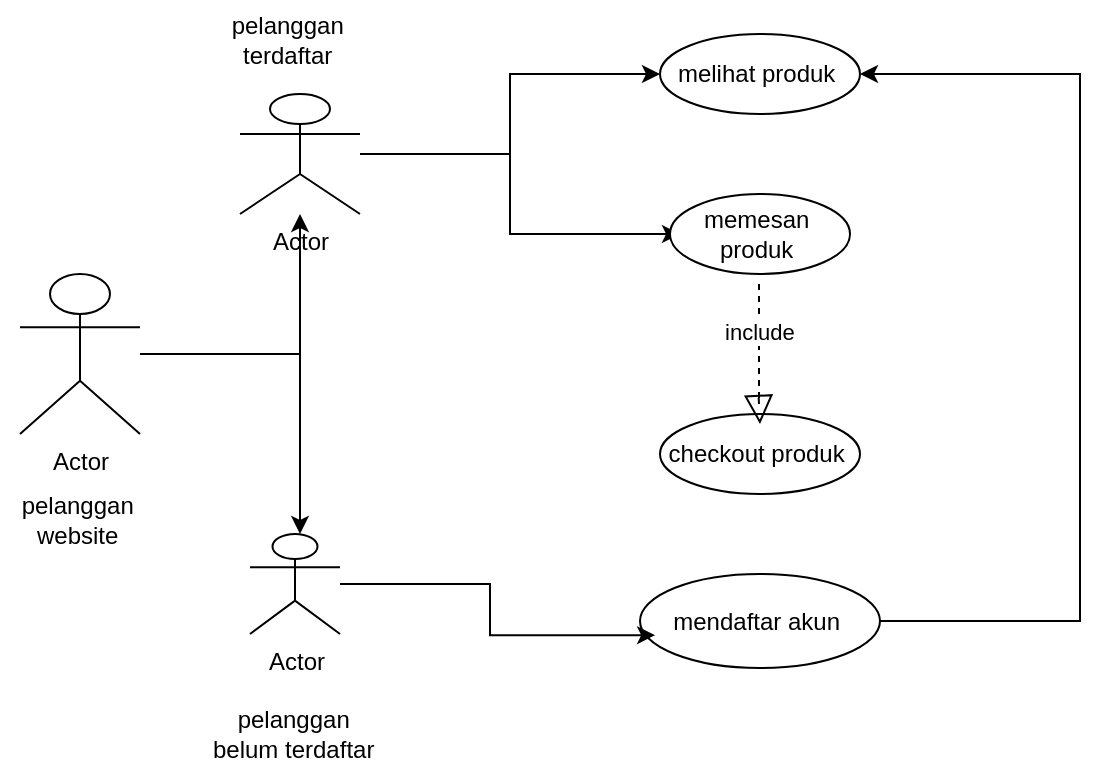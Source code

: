 <mxfile version="24.7.16">
  <diagram name="Page-1" id="rc8n8eB0x4Pag-vnHczZ">
    <mxGraphModel dx="1050" dy="565" grid="1" gridSize="10" guides="1" tooltips="1" connect="1" arrows="1" fold="1" page="1" pageScale="1" pageWidth="850" pageHeight="1100" math="0" shadow="0">
      <root>
        <mxCell id="0" />
        <mxCell id="1" parent="0" />
        <mxCell id="Cq4othGbzb-qgkpY9zPH-6" style="edgeStyle=orthogonalEdgeStyle;rounded=0;orthogonalLoop=1;jettySize=auto;html=1;" edge="1" parent="1" source="Cq4othGbzb-qgkpY9zPH-2" target="Cq4othGbzb-qgkpY9zPH-4">
          <mxGeometry relative="1" as="geometry" />
        </mxCell>
        <mxCell id="Cq4othGbzb-qgkpY9zPH-7" style="edgeStyle=orthogonalEdgeStyle;rounded=0;orthogonalLoop=1;jettySize=auto;html=1;" edge="1" parent="1" source="Cq4othGbzb-qgkpY9zPH-2" target="Cq4othGbzb-qgkpY9zPH-5">
          <mxGeometry relative="1" as="geometry">
            <Array as="points">
              <mxPoint x="230" y="230" />
            </Array>
          </mxGeometry>
        </mxCell>
        <mxCell id="Cq4othGbzb-qgkpY9zPH-2" value="Actor" style="shape=umlActor;verticalLabelPosition=bottom;verticalAlign=top;html=1;" vertex="1" parent="1">
          <mxGeometry x="90" y="190" width="60" height="80" as="geometry" />
        </mxCell>
        <mxCell id="Cq4othGbzb-qgkpY9zPH-19" style="edgeStyle=orthogonalEdgeStyle;rounded=0;orthogonalLoop=1;jettySize=auto;html=1;entryX=0;entryY=0.5;entryDx=0;entryDy=0;" edge="1" parent="1" source="Cq4othGbzb-qgkpY9zPH-4" target="Cq4othGbzb-qgkpY9zPH-17">
          <mxGeometry relative="1" as="geometry" />
        </mxCell>
        <mxCell id="Cq4othGbzb-qgkpY9zPH-20" style="edgeStyle=orthogonalEdgeStyle;rounded=0;orthogonalLoop=1;jettySize=auto;html=1;" edge="1" parent="1">
          <mxGeometry relative="1" as="geometry">
            <mxPoint x="265" y="130" as="sourcePoint" />
            <mxPoint x="420" y="170" as="targetPoint" />
            <Array as="points">
              <mxPoint x="335" y="130" />
              <mxPoint x="335" y="170" />
            </Array>
          </mxGeometry>
        </mxCell>
        <mxCell id="Cq4othGbzb-qgkpY9zPH-4" value="Actor" style="shape=umlActor;verticalLabelPosition=bottom;verticalAlign=top;html=1;" vertex="1" parent="1">
          <mxGeometry x="200" y="100" width="60" height="60" as="geometry" />
        </mxCell>
        <mxCell id="Cq4othGbzb-qgkpY9zPH-5" value="Actor" style="shape=umlActor;verticalLabelPosition=bottom;verticalAlign=top;html=1;" vertex="1" parent="1">
          <mxGeometry x="205" y="320" width="45" height="50" as="geometry" />
        </mxCell>
        <mxCell id="Cq4othGbzb-qgkpY9zPH-11" value="pelanggan&amp;nbsp;&lt;div&gt;website&amp;nbsp;&lt;/div&gt;" style="text;html=1;align=center;verticalAlign=middle;resizable=0;points=[];autosize=1;strokeColor=none;fillColor=none;" vertex="1" parent="1">
          <mxGeometry x="80" y="293" width="80" height="40" as="geometry" />
        </mxCell>
        <mxCell id="Cq4othGbzb-qgkpY9zPH-12" value="pelanggan&amp;nbsp;&lt;div&gt;belum terdaftar&amp;nbsp;&lt;/div&gt;" style="text;html=1;align=center;verticalAlign=middle;resizable=0;points=[];autosize=1;strokeColor=none;fillColor=none;" vertex="1" parent="1">
          <mxGeometry x="172.5" y="400" width="110" height="40" as="geometry" />
        </mxCell>
        <mxCell id="Cq4othGbzb-qgkpY9zPH-15" value="pelanggan&amp;nbsp;&lt;div&gt;terdaftar&amp;nbsp;&lt;/div&gt;" style="text;html=1;align=center;verticalAlign=middle;resizable=0;points=[];autosize=1;strokeColor=none;fillColor=none;" vertex="1" parent="1">
          <mxGeometry x="185" y="53" width="80" height="40" as="geometry" />
        </mxCell>
        <mxCell id="Cq4othGbzb-qgkpY9zPH-17" value="melihat produk&amp;nbsp;" style="ellipse;whiteSpace=wrap;html=1;" vertex="1" parent="1">
          <mxGeometry x="410" y="70" width="100" height="40" as="geometry" />
        </mxCell>
        <mxCell id="Cq4othGbzb-qgkpY9zPH-18" value="memesan&amp;nbsp;&lt;div&gt;produk&amp;nbsp;&lt;/div&gt;" style="ellipse;whiteSpace=wrap;html=1;" vertex="1" parent="1">
          <mxGeometry x="415" y="150" width="90" height="40" as="geometry" />
        </mxCell>
        <mxCell id="Cq4othGbzb-qgkpY9zPH-22" value="checkout produk&amp;nbsp;" style="ellipse;whiteSpace=wrap;html=1;" vertex="1" parent="1">
          <mxGeometry x="410" y="260" width="100" height="40" as="geometry" />
        </mxCell>
        <mxCell id="Cq4othGbzb-qgkpY9zPH-28" value="" style="endArrow=block;dashed=1;endFill=0;endSize=12;html=1;rounded=0;" edge="1" parent="1">
          <mxGeometry width="160" relative="1" as="geometry">
            <mxPoint x="459.5" y="195" as="sourcePoint" />
            <mxPoint x="460" y="265" as="targetPoint" />
            <Array as="points">
              <mxPoint x="459.5" y="255" />
            </Array>
          </mxGeometry>
        </mxCell>
        <mxCell id="Cq4othGbzb-qgkpY9zPH-29" value="include&amp;nbsp;" style="edgeLabel;html=1;align=center;verticalAlign=middle;resizable=0;points=[];" vertex="1" connectable="0" parent="Cq4othGbzb-qgkpY9zPH-28">
          <mxGeometry x="-0.332" y="-2" relative="1" as="geometry">
            <mxPoint x="3" as="offset" />
          </mxGeometry>
        </mxCell>
        <mxCell id="Cq4othGbzb-qgkpY9zPH-32" style="edgeStyle=orthogonalEdgeStyle;rounded=0;orthogonalLoop=1;jettySize=auto;html=1;entryX=1;entryY=0.5;entryDx=0;entryDy=0;" edge="1" parent="1" source="Cq4othGbzb-qgkpY9zPH-30" target="Cq4othGbzb-qgkpY9zPH-17">
          <mxGeometry relative="1" as="geometry">
            <Array as="points">
              <mxPoint x="620" y="364" />
              <mxPoint x="620" y="90" />
            </Array>
          </mxGeometry>
        </mxCell>
        <mxCell id="Cq4othGbzb-qgkpY9zPH-30" value="mendaftar akun&amp;nbsp;" style="ellipse;whiteSpace=wrap;html=1;" vertex="1" parent="1">
          <mxGeometry x="400" y="340" width="120" height="47" as="geometry" />
        </mxCell>
        <mxCell id="Cq4othGbzb-qgkpY9zPH-31" style="edgeStyle=orthogonalEdgeStyle;rounded=0;orthogonalLoop=1;jettySize=auto;html=1;entryX=0.063;entryY=0.651;entryDx=0;entryDy=0;entryPerimeter=0;" edge="1" parent="1" source="Cq4othGbzb-qgkpY9zPH-5" target="Cq4othGbzb-qgkpY9zPH-30">
          <mxGeometry relative="1" as="geometry" />
        </mxCell>
      </root>
    </mxGraphModel>
  </diagram>
</mxfile>

